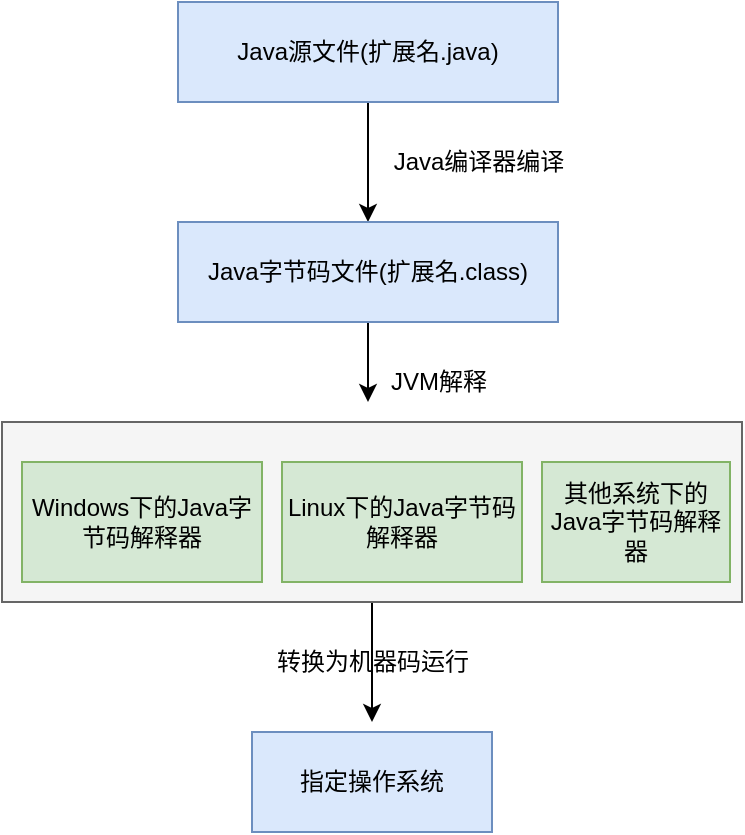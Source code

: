 <mxfile version="17.2.4" type="device"><diagram id="cvOzMPXofmEtJGES5eC5" name="第 1 页"><mxGraphModel dx="1102" dy="730" grid="1" gridSize="10" guides="1" tooltips="1" connect="1" arrows="1" fold="1" page="1" pageScale="1" pageWidth="827" pageHeight="1169" math="0" shadow="0"><root><mxCell id="0"/><mxCell id="1" parent="0"/><mxCell id="d5yOiQlrSgVuzj2pyosI-3" style="edgeStyle=orthogonalEdgeStyle;rounded=0;orthogonalLoop=1;jettySize=auto;html=1;exitX=0.5;exitY=1;exitDx=0;exitDy=0;entryX=0.5;entryY=0;entryDx=0;entryDy=0;" edge="1" parent="1" source="d5yOiQlrSgVuzj2pyosI-1" target="d5yOiQlrSgVuzj2pyosI-2"><mxGeometry relative="1" as="geometry"/></mxCell><mxCell id="d5yOiQlrSgVuzj2pyosI-1" value="Java源文件(扩展名.java)" style="rounded=0;whiteSpace=wrap;html=1;fillColor=#dae8fc;strokeColor=#6c8ebf;" vertex="1" parent="1"><mxGeometry x="308" y="170" width="190" height="50" as="geometry"/></mxCell><mxCell id="d5yOiQlrSgVuzj2pyosI-6" style="edgeStyle=orthogonalEdgeStyle;rounded=0;orthogonalLoop=1;jettySize=auto;html=1;exitX=0.5;exitY=1;exitDx=0;exitDy=0;" edge="1" parent="1" source="d5yOiQlrSgVuzj2pyosI-2"><mxGeometry relative="1" as="geometry"><mxPoint x="403" y="370" as="targetPoint"/></mxGeometry></mxCell><mxCell id="d5yOiQlrSgVuzj2pyosI-2" value="Java字节码文件(扩展名.class)" style="rounded=0;whiteSpace=wrap;html=1;fillColor=#dae8fc;strokeColor=#6c8ebf;" vertex="1" parent="1"><mxGeometry x="308" y="280" width="190" height="50" as="geometry"/></mxCell><mxCell id="d5yOiQlrSgVuzj2pyosI-4" value="Java编译器编译" style="text;html=1;align=center;verticalAlign=middle;resizable=0;points=[];autosize=1;strokeColor=none;fillColor=none;" vertex="1" parent="1"><mxGeometry x="408" y="240" width="100" height="20" as="geometry"/></mxCell><mxCell id="d5yOiQlrSgVuzj2pyosI-12" style="edgeStyle=orthogonalEdgeStyle;rounded=0;orthogonalLoop=1;jettySize=auto;html=1;exitX=0.5;exitY=1;exitDx=0;exitDy=0;" edge="1" parent="1" source="d5yOiQlrSgVuzj2pyosI-5"><mxGeometry relative="1" as="geometry"><mxPoint x="405" y="530" as="targetPoint"/></mxGeometry></mxCell><mxCell id="d5yOiQlrSgVuzj2pyosI-5" value="" style="rounded=0;whiteSpace=wrap;html=1;fillColor=#f5f5f5;fontColor=#333333;strokeColor=#666666;" vertex="1" parent="1"><mxGeometry x="220" y="380" width="370" height="90" as="geometry"/></mxCell><mxCell id="d5yOiQlrSgVuzj2pyosI-7" value="JVM解释" style="text;html=1;align=center;verticalAlign=middle;resizable=0;points=[];autosize=1;strokeColor=none;fillColor=none;" vertex="1" parent="1"><mxGeometry x="408" y="350" width="60" height="20" as="geometry"/></mxCell><mxCell id="d5yOiQlrSgVuzj2pyosI-8" value="Windows下的Java字节码解释器" style="rounded=0;whiteSpace=wrap;html=1;fillColor=#d5e8d4;strokeColor=#82b366;" vertex="1" parent="1"><mxGeometry x="230" y="400" width="120" height="60" as="geometry"/></mxCell><mxCell id="d5yOiQlrSgVuzj2pyosI-9" value="Linux下的Java字节码解释器" style="rounded=0;whiteSpace=wrap;html=1;fillColor=#d5e8d4;strokeColor=#82b366;" vertex="1" parent="1"><mxGeometry x="360" y="400" width="120" height="60" as="geometry"/></mxCell><mxCell id="d5yOiQlrSgVuzj2pyosI-10" value="其他系统下的Java字节码解释器" style="rounded=0;whiteSpace=wrap;html=1;fillColor=#d5e8d4;strokeColor=#82b366;" vertex="1" parent="1"><mxGeometry x="490" y="400" width="94" height="60" as="geometry"/></mxCell><mxCell id="d5yOiQlrSgVuzj2pyosI-11" value="指定操作系统" style="rounded=0;whiteSpace=wrap;html=1;fillColor=#dae8fc;strokeColor=#6c8ebf;" vertex="1" parent="1"><mxGeometry x="345" y="535" width="120" height="50" as="geometry"/></mxCell><mxCell id="d5yOiQlrSgVuzj2pyosI-13" value="转换为机器码运行" style="text;html=1;align=center;verticalAlign=middle;resizable=0;points=[];autosize=1;strokeColor=none;fillColor=none;" vertex="1" parent="1"><mxGeometry x="350" y="490" width="110" height="20" as="geometry"/></mxCell></root></mxGraphModel></diagram></mxfile>